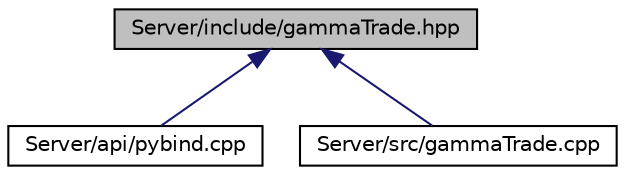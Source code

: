 digraph "Server/include/gammaTrade.hpp"
{
 // LATEX_PDF_SIZE
  edge [fontname="Helvetica",fontsize="10",labelfontname="Helvetica",labelfontsize="10"];
  node [fontname="Helvetica",fontsize="10",shape=record];
  Node1 [label="Server/include/gammaTrade.hpp",height=0.2,width=0.4,color="black", fillcolor="grey75", style="filled", fontcolor="black",tooltip=" "];
  Node1 -> Node2 [dir="back",color="midnightblue",fontsize="10",style="solid",fontname="Helvetica"];
  Node2 [label="Server/api/pybind.cpp",height=0.2,width=0.4,color="black", fillcolor="white", style="filled",URL="$pybind_8cpp.html",tooltip=" "];
  Node1 -> Node3 [dir="back",color="midnightblue",fontsize="10",style="solid",fontname="Helvetica"];
  Node3 [label="Server/src/gammaTrade.cpp",height=0.2,width=0.4,color="black", fillcolor="white", style="filled",URL="$gammaTrade_8cpp.html",tooltip=" "];
}
